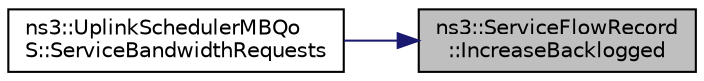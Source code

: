 digraph "ns3::ServiceFlowRecord::IncreaseBacklogged"
{
 // LATEX_PDF_SIZE
  edge [fontname="Helvetica",fontsize="10",labelfontname="Helvetica",labelfontsize="10"];
  node [fontname="Helvetica",fontsize="10",shape=record];
  rankdir="RL";
  Node1 [label="ns3::ServiceFlowRecord\l::IncreaseBacklogged",height=0.2,width=0.4,color="black", fillcolor="grey75", style="filled", fontcolor="black",tooltip="increase backlogged"];
  Node1 -> Node2 [dir="back",color="midnightblue",fontsize="10",style="solid",fontname="Helvetica"];
  Node2 [label="ns3::UplinkSchedulerMBQo\lS::ServiceBandwidthRequests",height=0.2,width=0.4,color="black", fillcolor="white", style="filled",URL="$classns3_1_1_uplink_scheduler_m_b_qo_s.html#a366a69170776175fcf651cb29e46fdf4",tooltip="Service bandwidth requests."];
}
